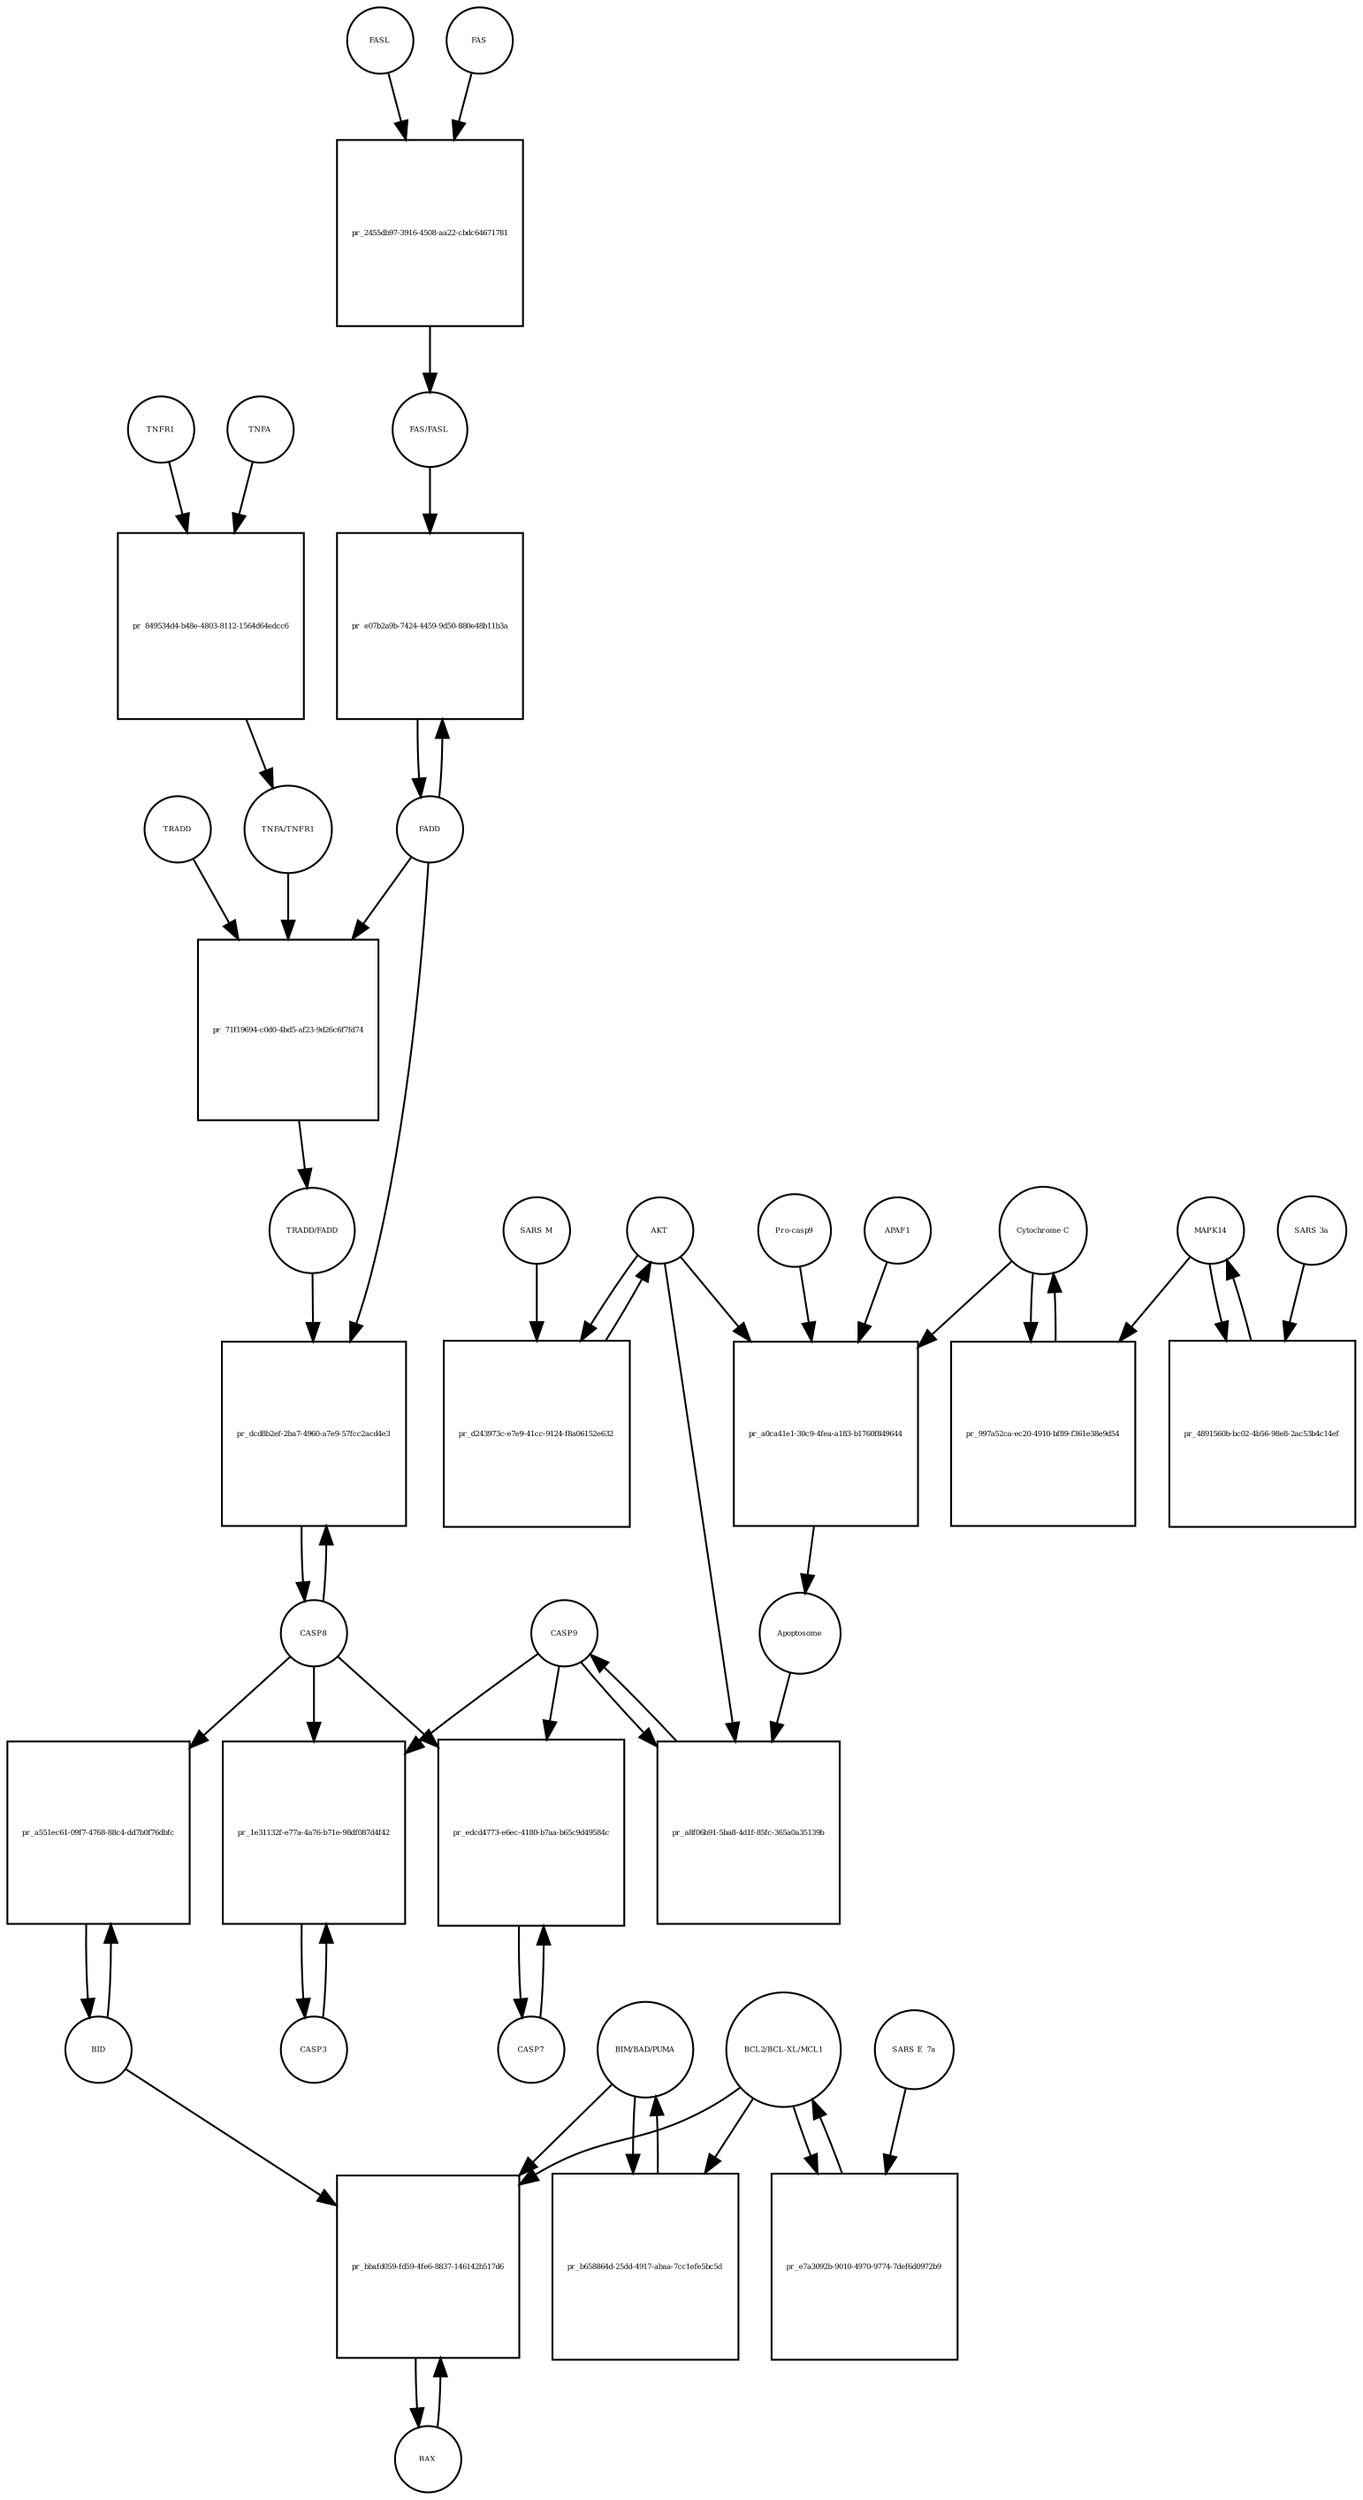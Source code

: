 strict digraph  {
FASL [annotation="", bipartite=0, cls=macromolecule, fontsize=4, label=FASL, shape=circle];
"pr_2455db97-3916-4508-aa22-cbdc64671781" [annotation="", bipartite=1, cls=process, fontsize=4, label="pr_2455db97-3916-4508-aa22-cbdc64671781", shape=square];
FAS [annotation="", bipartite=0, cls=macromolecule, fontsize=4, label=FAS, shape=circle];
"FAS/FASL" [annotation="", bipartite=0, cls=complex, fontsize=4, label="FAS/FASL", shape=circle];
TNFA [annotation="", bipartite=0, cls=macromolecule, fontsize=4, label=TNFA, shape=circle];
"pr_849534d4-b48e-4803-8112-1564d64edcc6" [annotation="", bipartite=1, cls=process, fontsize=4, label="pr_849534d4-b48e-4803-8112-1564d64edcc6", shape=square];
TNFR1 [annotation="", bipartite=0, cls=macromolecule, fontsize=4, label=TNFR1, shape=circle];
"TNFA/TNFR1" [annotation="", bipartite=0, cls=complex, fontsize=4, label="TNFA/TNFR1", shape=circle];
FADD [annotation="", bipartite=0, cls=macromolecule, fontsize=4, label=FADD, shape=circle];
"pr_e07b2a9b-7424-4459-9d50-880e48b11b3a" [annotation="", bipartite=1, cls=process, fontsize=4, label="pr_e07b2a9b-7424-4459-9d50-880e48b11b3a", shape=square];
CASP8 [annotation="", bipartite=0, cls=macromolecule, fontsize=4, label=CASP8, shape=circle];
"pr_dcd8b2ef-2ba7-4960-a7e9-57fcc2acd4e3" [annotation="", bipartite=1, cls=process, fontsize=4, label="pr_dcd8b2ef-2ba7-4960-a7e9-57fcc2acd4e3", shape=square];
"TRADD/FADD" [annotation="", bipartite=0, cls=complex, fontsize=4, label="TRADD/FADD", shape=circle];
CASP3 [annotation="", bipartite=0, cls=macromolecule, fontsize=4, label=CASP3, shape=circle];
"pr_1e31132f-e77a-4a76-b71e-98df087d4f42" [annotation="", bipartite=1, cls=process, fontsize=4, label="pr_1e31132f-e77a-4a76-b71e-98df087d4f42", shape=square];
CASP9 [annotation="", bipartite=0, cls=macromolecule, fontsize=4, label=CASP9, shape=circle];
"pr_a8f06b91-5ba8-4d1f-85fc-365a0a35139b" [annotation="", bipartite=1, cls=process, fontsize=4, label="pr_a8f06b91-5ba8-4d1f-85fc-365a0a35139b", shape=square];
Apoptosome [annotation="", bipartite=0, cls=complex, fontsize=4, label=Apoptosome, shape=circle];
AKT [annotation="", bipartite=0, cls=macromolecule, fontsize=4, label=AKT, shape=circle];
BID [annotation="", bipartite=0, cls=macromolecule, fontsize=4, label=BID, shape=circle];
"pr_a551ec61-09f7-4768-88c4-dd7b0f76dbfc" [annotation="", bipartite=1, cls=process, fontsize=4, label="pr_a551ec61-09f7-4768-88c4-dd7b0f76dbfc", shape=square];
BAX [annotation="", bipartite=0, cls=macromolecule, fontsize=4, label=BAX, shape=circle];
"pr_bbafd059-fd59-4fe6-8837-146142b517d6" [annotation="", bipartite=1, cls=process, fontsize=4, label="pr_bbafd059-fd59-4fe6-8837-146142b517d6", shape=square];
"BIM/BAD/PUMA" [annotation="", bipartite=0, cls=complex, fontsize=4, label="BIM/BAD/PUMA", shape=circle];
"BCL2/BCL-XL/MCL1" [annotation="", bipartite=0, cls=complex, fontsize=4, label="BCL2/BCL-XL/MCL1", shape=circle];
"Cytochrome C" [annotation="", bipartite=0, cls=macromolecule, fontsize=4, label="Cytochrome C", shape=circle];
"pr_997a52ca-ec20-4910-bf89-f361e38e9d54" [annotation="", bipartite=1, cls=process, fontsize=4, label="pr_997a52ca-ec20-4910-bf89-f361e38e9d54", shape=square];
MAPK14 [annotation="", bipartite=0, cls=macromolecule, fontsize=4, label=MAPK14, shape=circle];
APAF1 [annotation="", bipartite=0, cls=macromolecule, fontsize=4, label=APAF1, shape=circle];
"pr_a0ca41e1-30c9-4fea-a183-b1760f849644" [annotation="", bipartite=1, cls=process, fontsize=4, label="pr_a0ca41e1-30c9-4fea-a183-b1760f849644", shape=square];
"Pro-casp9" [annotation="", bipartite=0, cls=macromolecule, fontsize=4, label="Pro-casp9", shape=circle];
CASP7 [annotation="", bipartite=0, cls=macromolecule, fontsize=4, label=CASP7, shape=circle];
"pr_edcd4773-e6ec-4180-b7aa-b65c9d49584c" [annotation="", bipartite=1, cls=process, fontsize=4, label="pr_edcd4773-e6ec-4180-b7aa-b65c9d49584c", shape=square];
"pr_d243973c-e7e9-41cc-9124-f8a06152e632" [annotation="", bipartite=1, cls=process, fontsize=4, label="pr_d243973c-e7e9-41cc-9124-f8a06152e632", shape=square];
"SARS M" [annotation="", bipartite=0, cls=macromolecule, fontsize=4, label="SARS M", shape=circle];
"pr_71f19694-c0d0-4bd5-af23-9d26c6f7fd74" [annotation="", bipartite=1, cls=process, fontsize=4, label="pr_71f19694-c0d0-4bd5-af23-9d26c6f7fd74", shape=square];
TRADD [annotation="", bipartite=0, cls=macromolecule, fontsize=4, label=TRADD, shape=circle];
"pr_4891560b-bc02-4b56-98e8-2ac53b4c14ef" [annotation="", bipartite=1, cls=process, fontsize=4, label="pr_4891560b-bc02-4b56-98e8-2ac53b4c14ef", shape=square];
"SARS 3a" [annotation="", bipartite=0, cls=macromolecule, fontsize=4, label="SARS 3a", shape=circle];
"pr_b658864d-25dd-4917-abaa-7cc1efe5bc5d" [annotation="", bipartite=1, cls=process, fontsize=4, label="pr_b658864d-25dd-4917-abaa-7cc1efe5bc5d", shape=square];
"pr_e7a3092b-9010-4970-9774-7def6d0972b9" [annotation="", bipartite=1, cls=process, fontsize=4, label="pr_e7a3092b-9010-4970-9774-7def6d0972b9", shape=square];
"SARS E_7a" [annotation="", bipartite=0, cls=macromolecule, fontsize=4, label="SARS E_7a", shape=circle];
FASL -> "pr_2455db97-3916-4508-aa22-cbdc64671781"  [annotation="", interaction_type=consumption];
"pr_2455db97-3916-4508-aa22-cbdc64671781" -> "FAS/FASL"  [annotation="", interaction_type=production];
FAS -> "pr_2455db97-3916-4508-aa22-cbdc64671781"  [annotation="", interaction_type=consumption];
"FAS/FASL" -> "pr_e07b2a9b-7424-4459-9d50-880e48b11b3a"  [annotation="urn_miriam_kegg.pathway_hsa04210", interaction_type=catalysis];
TNFA -> "pr_849534d4-b48e-4803-8112-1564d64edcc6"  [annotation="", interaction_type=consumption];
"pr_849534d4-b48e-4803-8112-1564d64edcc6" -> "TNFA/TNFR1"  [annotation="", interaction_type=production];
TNFR1 -> "pr_849534d4-b48e-4803-8112-1564d64edcc6"  [annotation="", interaction_type=consumption];
"TNFA/TNFR1" -> "pr_71f19694-c0d0-4bd5-af23-9d26c6f7fd74"  [annotation="urn_miriam_kegg.pathway_hsa04210", interaction_type=catalysis];
FADD -> "pr_e07b2a9b-7424-4459-9d50-880e48b11b3a"  [annotation="", interaction_type=consumption];
FADD -> "pr_dcd8b2ef-2ba7-4960-a7e9-57fcc2acd4e3"  [annotation="urn_miriam_kegg.pathway_hsa04210", interaction_type=catalysis];
FADD -> "pr_71f19694-c0d0-4bd5-af23-9d26c6f7fd74"  [annotation="", interaction_type=consumption];
"pr_e07b2a9b-7424-4459-9d50-880e48b11b3a" -> FADD  [annotation="", interaction_type=production];
CASP8 -> "pr_dcd8b2ef-2ba7-4960-a7e9-57fcc2acd4e3"  [annotation="", interaction_type=consumption];
CASP8 -> "pr_1e31132f-e77a-4a76-b71e-98df087d4f42"  [annotation="urn_miriam_kegg.pathway_hsa04210", interaction_type=catalysis];
CASP8 -> "pr_a551ec61-09f7-4768-88c4-dd7b0f76dbfc"  [annotation="urn_miriam_kegg.pathway_hsa04210", interaction_type=catalysis];
CASP8 -> "pr_edcd4773-e6ec-4180-b7aa-b65c9d49584c"  [annotation="urn_miriam_kegg.pathway_hsa04210", interaction_type=catalysis];
"pr_dcd8b2ef-2ba7-4960-a7e9-57fcc2acd4e3" -> CASP8  [annotation="", interaction_type=production];
"TRADD/FADD" -> "pr_dcd8b2ef-2ba7-4960-a7e9-57fcc2acd4e3"  [annotation="urn_miriam_kegg.pathway_hsa04210", interaction_type=catalysis];
CASP3 -> "pr_1e31132f-e77a-4a76-b71e-98df087d4f42"  [annotation="", interaction_type=consumption];
"pr_1e31132f-e77a-4a76-b71e-98df087d4f42" -> CASP3  [annotation="", interaction_type=production];
CASP9 -> "pr_1e31132f-e77a-4a76-b71e-98df087d4f42"  [annotation="urn_miriam_kegg.pathway_hsa04210", interaction_type=catalysis];
CASP9 -> "pr_a8f06b91-5ba8-4d1f-85fc-365a0a35139b"  [annotation="", interaction_type=consumption];
CASP9 -> "pr_edcd4773-e6ec-4180-b7aa-b65c9d49584c"  [annotation="urn_miriam_kegg.pathway_hsa04210", interaction_type=catalysis];
"pr_a8f06b91-5ba8-4d1f-85fc-365a0a35139b" -> CASP9  [annotation="", interaction_type=production];
Apoptosome -> "pr_a8f06b91-5ba8-4d1f-85fc-365a0a35139b"  [annotation="urn_miriam_kegg.pathway_hsa04210", interaction_type=catalysis];
AKT -> "pr_a8f06b91-5ba8-4d1f-85fc-365a0a35139b"  [annotation="urn_miriam_kegg.pathway_hsa04210", interaction_type=inhibition];
AKT -> "pr_a0ca41e1-30c9-4fea-a183-b1760f849644"  [annotation="urn_miriam_kegg.pathway_hsa04210", interaction_type=inhibition];
AKT -> "pr_d243973c-e7e9-41cc-9124-f8a06152e632"  [annotation="", interaction_type=consumption];
BID -> "pr_a551ec61-09f7-4768-88c4-dd7b0f76dbfc"  [annotation="", interaction_type=consumption];
BID -> "pr_bbafd059-fd59-4fe6-8837-146142b517d6"  [annotation=urn_miriam_pubmed_31226023, interaction_type=catalysis];
"pr_a551ec61-09f7-4768-88c4-dd7b0f76dbfc" -> BID  [annotation="", interaction_type=production];
BAX -> "pr_bbafd059-fd59-4fe6-8837-146142b517d6"  [annotation="", interaction_type=consumption];
"pr_bbafd059-fd59-4fe6-8837-146142b517d6" -> BAX  [annotation="", interaction_type=production];
"BIM/BAD/PUMA" -> "pr_bbafd059-fd59-4fe6-8837-146142b517d6"  [annotation=urn_miriam_pubmed_31226023, interaction_type=catalysis];
"BIM/BAD/PUMA" -> "pr_b658864d-25dd-4917-abaa-7cc1efe5bc5d"  [annotation="", interaction_type=consumption];
"BCL2/BCL-XL/MCL1" -> "pr_bbafd059-fd59-4fe6-8837-146142b517d6"  [annotation=urn_miriam_pubmed_31226023, interaction_type=inhibition];
"BCL2/BCL-XL/MCL1" -> "pr_b658864d-25dd-4917-abaa-7cc1efe5bc5d"  [annotation="", interaction_type=inhibition];
"BCL2/BCL-XL/MCL1" -> "pr_e7a3092b-9010-4970-9774-7def6d0972b9"  [annotation="", interaction_type=consumption];
"Cytochrome C" -> "pr_997a52ca-ec20-4910-bf89-f361e38e9d54"  [annotation="", interaction_type=consumption];
"Cytochrome C" -> "pr_a0ca41e1-30c9-4fea-a183-b1760f849644"  [annotation="", interaction_type=consumption];
"pr_997a52ca-ec20-4910-bf89-f361e38e9d54" -> "Cytochrome C"  [annotation="", interaction_type=production];
MAPK14 -> "pr_997a52ca-ec20-4910-bf89-f361e38e9d54"  [annotation="urn_miriam_kegg.pathway_hsa04210|urn_miriam_pubmed_31226023", interaction_type=catalysis];
MAPK14 -> "pr_4891560b-bc02-4b56-98e8-2ac53b4c14ef"  [annotation="", interaction_type=consumption];
APAF1 -> "pr_a0ca41e1-30c9-4fea-a183-b1760f849644"  [annotation="", interaction_type=consumption];
"pr_a0ca41e1-30c9-4fea-a183-b1760f849644" -> Apoptosome  [annotation="", interaction_type=production];
"Pro-casp9" -> "pr_a0ca41e1-30c9-4fea-a183-b1760f849644"  [annotation="", interaction_type=consumption];
CASP7 -> "pr_edcd4773-e6ec-4180-b7aa-b65c9d49584c"  [annotation="", interaction_type=consumption];
"pr_edcd4773-e6ec-4180-b7aa-b65c9d49584c" -> CASP7  [annotation="", interaction_type=production];
"pr_d243973c-e7e9-41cc-9124-f8a06152e632" -> AKT  [annotation="", interaction_type=production];
"SARS M" -> "pr_d243973c-e7e9-41cc-9124-f8a06152e632"  [annotation=urn_miriam_pubmed_31226023, interaction_type=inhibition];
"pr_71f19694-c0d0-4bd5-af23-9d26c6f7fd74" -> "TRADD/FADD"  [annotation="", interaction_type=production];
TRADD -> "pr_71f19694-c0d0-4bd5-af23-9d26c6f7fd74"  [annotation="", interaction_type=consumption];
"pr_4891560b-bc02-4b56-98e8-2ac53b4c14ef" -> MAPK14  [annotation="", interaction_type=production];
"SARS 3a" -> "pr_4891560b-bc02-4b56-98e8-2ac53b4c14ef"  [annotation=urn_miriam_pubmed_31226023, interaction_type=catalysis];
"pr_b658864d-25dd-4917-abaa-7cc1efe5bc5d" -> "BIM/BAD/PUMA"  [annotation="", interaction_type=production];
"pr_e7a3092b-9010-4970-9774-7def6d0972b9" -> "BCL2/BCL-XL/MCL1"  [annotation="", interaction_type=production];
"SARS E_7a" -> "pr_e7a3092b-9010-4970-9774-7def6d0972b9"  [annotation="", interaction_type=inhibition];
}
